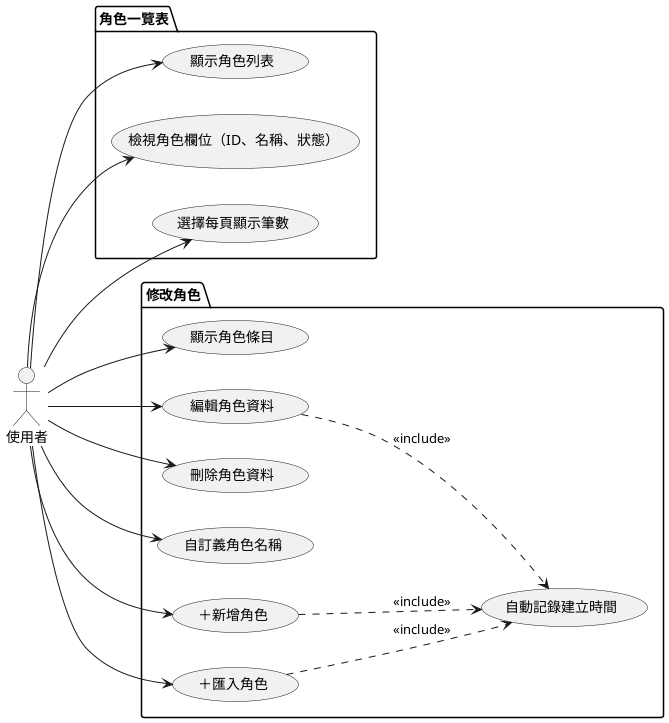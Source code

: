 @startuml

left to right direction

actor 使用者

package "角色一覽表" {
    usecase "顯示角色列表" as UC1
    usecase "檢視角色欄位（ID、名稱、狀態）" as UC2
    usecase "選擇每頁顯示筆數" as UC3
}

package "修改角色" {
    usecase "顯示角色條目" as UC4
    usecase "編輯角色資料" as UC5
    usecase "刪除角色資料" as UC6
    usecase "自訂義角色名稱" as UC7
    usecase "＋新增角色" as UC8
    usecase "＋匯入角色" as UC9
    usecase "自動記錄建立時間" as UC10
}

UC5 .down.> UC10 : <<include>>
UC8 .down.> UC10 : <<include>>
UC9 .down.> UC10 : <<include>>

使用者 --> UC1
使用者 --> UC2
使用者 --> UC3
使用者 --> UC4
使用者 --> UC5
使用者 --> UC6
使用者 --> UC7
使用者 --> UC8
使用者 --> UC9

@enduml
